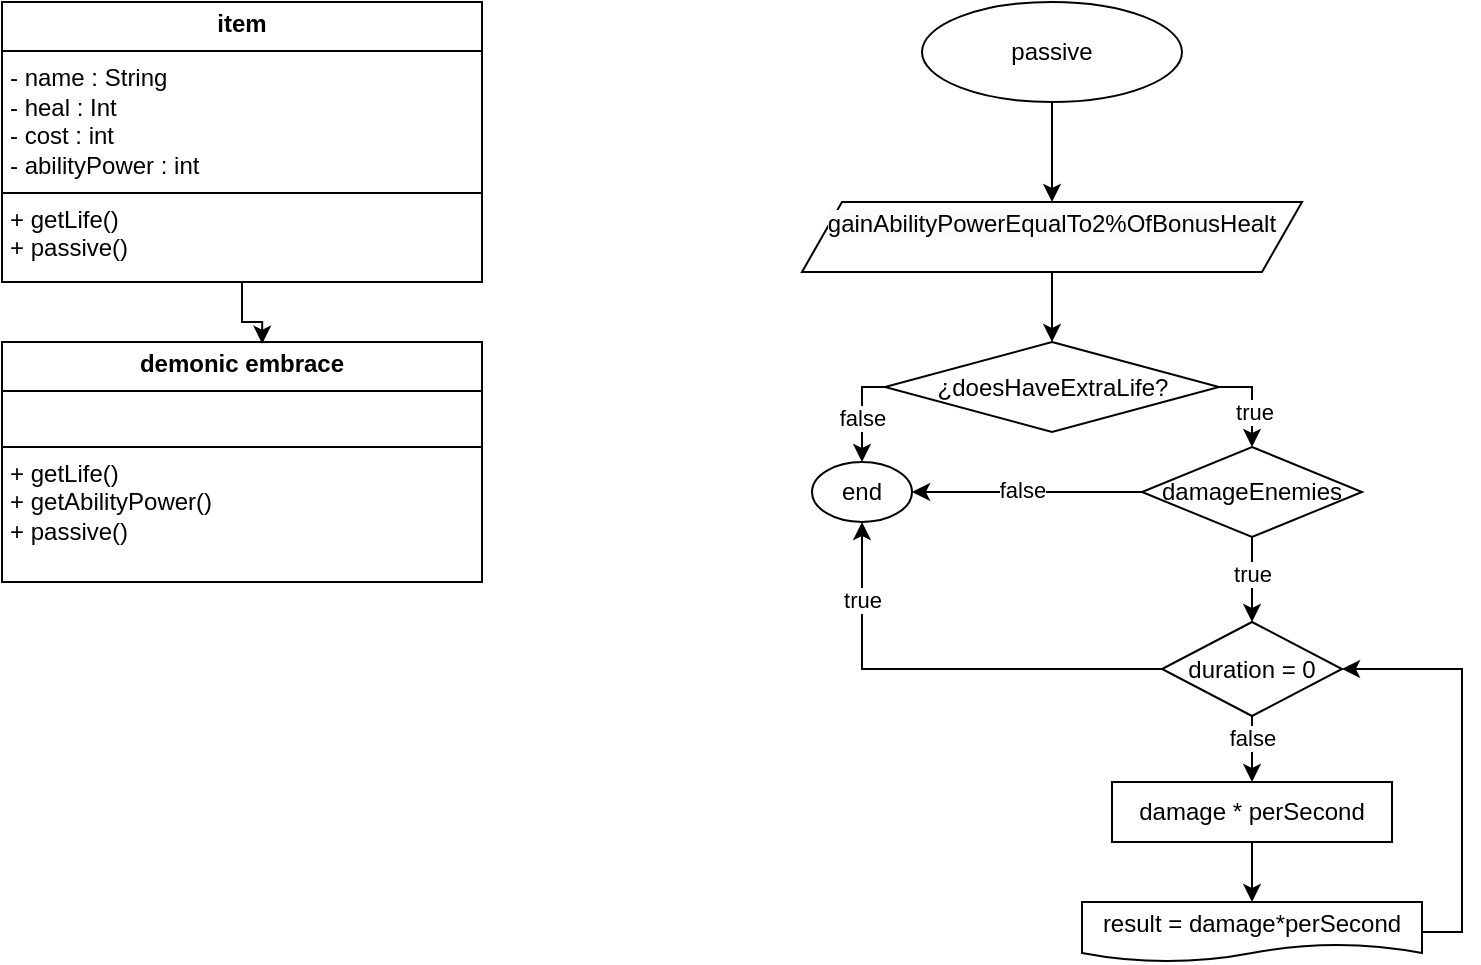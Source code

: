 <mxfile version="24.3.0" type="device">
  <diagram name="Page-1" id="VZ-QMsIv9FkYxZrvMwSJ">
    <mxGraphModel dx="989" dy="521" grid="1" gridSize="10" guides="1" tooltips="1" connect="1" arrows="1" fold="1" page="1" pageScale="1" pageWidth="850" pageHeight="1100" math="0" shadow="0">
      <root>
        <mxCell id="0" />
        <mxCell id="1" parent="0" />
        <mxCell id="Ake0VkzxOyYcg0XbJ1QT-1" value="&lt;p style=&quot;margin:0px;margin-top:4px;text-align:center;&quot;&gt;&lt;b&gt;demonic embrace&lt;/b&gt;&lt;/p&gt;&lt;hr size=&quot;1&quot; style=&quot;border-style:solid;&quot;&gt;&lt;p style=&quot;margin:0px;margin-left:4px;&quot;&gt;&lt;br&gt;&lt;/p&gt;&lt;hr size=&quot;1&quot; style=&quot;border-style:solid;&quot;&gt;&lt;p style=&quot;margin:0px;margin-left:4px;&quot;&gt;+ getLife()&lt;/p&gt;&lt;p style=&quot;margin:0px;margin-left:4px;&quot;&gt;+ getAbilityPower()&lt;/p&gt;&lt;p style=&quot;margin:0px;margin-left:4px;&quot;&gt;+ passive()&lt;/p&gt;" style="verticalAlign=top;align=left;overflow=fill;html=1;whiteSpace=wrap;" vertex="1" parent="1">
          <mxGeometry x="60" y="210" width="240" height="120" as="geometry" />
        </mxCell>
        <mxCell id="Ake0VkzxOyYcg0XbJ1QT-2" value="&lt;p style=&quot;margin:0px;margin-top:4px;text-align:center;&quot;&gt;&lt;b&gt;item&lt;/b&gt;&lt;/p&gt;&lt;hr size=&quot;1&quot; style=&quot;border-style:solid;&quot;&gt;&lt;p style=&quot;margin:0px;margin-left:4px;&quot;&gt;- name : String&lt;/p&gt;&lt;p style=&quot;margin:0px;margin-left:4px;&quot;&gt;- heal : Int&amp;nbsp;&lt;/p&gt;&lt;p style=&quot;margin:0px;margin-left:4px;&quot;&gt;- cost : int&lt;/p&gt;&lt;p style=&quot;margin:0px;margin-left:4px;&quot;&gt;- abilityPower : int&lt;/p&gt;&lt;hr size=&quot;1&quot; style=&quot;border-style:solid;&quot;&gt;&lt;p style=&quot;margin:0px;margin-left:4px;&quot;&gt;+ getLife()&lt;/p&gt;&lt;p style=&quot;margin:0px;margin-left:4px;&quot;&gt;+ passive()&lt;/p&gt;" style="verticalAlign=top;align=left;overflow=fill;html=1;whiteSpace=wrap;" vertex="1" parent="1">
          <mxGeometry x="60" y="40" width="240" height="140" as="geometry" />
        </mxCell>
        <mxCell id="Ake0VkzxOyYcg0XbJ1QT-3" style="edgeStyle=orthogonalEdgeStyle;rounded=0;orthogonalLoop=1;jettySize=auto;html=1;entryX=0.542;entryY=0.007;entryDx=0;entryDy=0;entryPerimeter=0;" edge="1" parent="1" source="Ake0VkzxOyYcg0XbJ1QT-2" target="Ake0VkzxOyYcg0XbJ1QT-1">
          <mxGeometry relative="1" as="geometry" />
        </mxCell>
        <mxCell id="Ake0VkzxOyYcg0XbJ1QT-39" style="edgeStyle=orthogonalEdgeStyle;rounded=0;orthogonalLoop=1;jettySize=auto;html=1;exitX=0.5;exitY=1;exitDx=0;exitDy=0;entryX=0.5;entryY=0;entryDx=0;entryDy=0;" edge="1" parent="1" source="Ake0VkzxOyYcg0XbJ1QT-7" target="Ake0VkzxOyYcg0XbJ1QT-38">
          <mxGeometry relative="1" as="geometry" />
        </mxCell>
        <mxCell id="Ake0VkzxOyYcg0XbJ1QT-7" value="passive" style="ellipse;whiteSpace=wrap;html=1;" vertex="1" parent="1">
          <mxGeometry x="520" y="40" width="130" height="50" as="geometry" />
        </mxCell>
        <mxCell id="Ake0VkzxOyYcg0XbJ1QT-31" style="edgeStyle=orthogonalEdgeStyle;rounded=0;orthogonalLoop=1;jettySize=auto;html=1;exitX=0;exitY=0.5;exitDx=0;exitDy=0;" edge="1" parent="1" source="Ake0VkzxOyYcg0XbJ1QT-16">
          <mxGeometry relative="1" as="geometry">
            <mxPoint x="490.0" y="270" as="targetPoint" />
          </mxGeometry>
        </mxCell>
        <mxCell id="Ake0VkzxOyYcg0XbJ1QT-33" value="false" style="edgeLabel;html=1;align=center;verticalAlign=middle;resizable=0;points=[];" vertex="1" connectable="0" parent="Ake0VkzxOyYcg0XbJ1QT-31">
          <mxGeometry x="0.073" relative="1" as="geometry">
            <mxPoint as="offset" />
          </mxGeometry>
        </mxCell>
        <mxCell id="Ake0VkzxOyYcg0XbJ1QT-45" style="edgeStyle=orthogonalEdgeStyle;rounded=0;orthogonalLoop=1;jettySize=auto;html=1;exitX=1;exitY=0.5;exitDx=0;exitDy=0;entryX=0.5;entryY=0;entryDx=0;entryDy=0;" edge="1" parent="1" source="Ake0VkzxOyYcg0XbJ1QT-16" target="Ake0VkzxOyYcg0XbJ1QT-44">
          <mxGeometry relative="1" as="geometry" />
        </mxCell>
        <mxCell id="Ake0VkzxOyYcg0XbJ1QT-48" value="true" style="edgeLabel;html=1;align=center;verticalAlign=middle;resizable=0;points=[];" vertex="1" connectable="0" parent="Ake0VkzxOyYcg0XbJ1QT-45">
          <mxGeometry x="0.226" y="1" relative="1" as="geometry">
            <mxPoint as="offset" />
          </mxGeometry>
        </mxCell>
        <mxCell id="Ake0VkzxOyYcg0XbJ1QT-16" value="¿doesHaveExtraLife?" style="rhombus;whiteSpace=wrap;html=1;" vertex="1" parent="1">
          <mxGeometry x="501.5" y="210" width="167" height="45" as="geometry" />
        </mxCell>
        <mxCell id="Ake0VkzxOyYcg0XbJ1QT-34" value="end" style="ellipse;whiteSpace=wrap;html=1;" vertex="1" parent="1">
          <mxGeometry x="465" y="270" width="50" height="30" as="geometry" />
        </mxCell>
        <mxCell id="Ake0VkzxOyYcg0XbJ1QT-42" style="edgeStyle=orthogonalEdgeStyle;rounded=0;orthogonalLoop=1;jettySize=auto;html=1;exitX=0.5;exitY=1;exitDx=0;exitDy=0;entryX=0.5;entryY=0;entryDx=0;entryDy=0;" edge="1" parent="1" source="Ake0VkzxOyYcg0XbJ1QT-38" target="Ake0VkzxOyYcg0XbJ1QT-16">
          <mxGeometry relative="1" as="geometry" />
        </mxCell>
        <mxCell id="Ake0VkzxOyYcg0XbJ1QT-38" value="&#xa;&lt;span style=&quot;color: rgb(0, 0, 0); font-family: Helvetica; font-size: 12px; font-style: normal; font-variant-ligatures: normal; font-variant-caps: normal; font-weight: 400; letter-spacing: normal; orphans: 2; text-align: center; text-indent: 0px; text-transform: none; widows: 2; word-spacing: 0px; -webkit-text-stroke-width: 0px; white-space: normal; background-color: rgb(251, 251, 251); text-decoration-thickness: initial; text-decoration-style: initial; text-decoration-color: initial; display: inline !important; float: none;&quot;&gt;gainAbilityPowerEqualTo2%OfBonusHealt&lt;/span&gt;&#xa;&#xa;" style="shape=parallelogram;perimeter=parallelogramPerimeter;whiteSpace=wrap;html=1;fixedSize=1;" vertex="1" parent="1">
          <mxGeometry x="460" y="140" width="250" height="35" as="geometry" />
        </mxCell>
        <mxCell id="Ake0VkzxOyYcg0XbJ1QT-46" style="edgeStyle=orthogonalEdgeStyle;rounded=0;orthogonalLoop=1;jettySize=auto;html=1;exitX=0;exitY=0.5;exitDx=0;exitDy=0;entryX=1;entryY=0.5;entryDx=0;entryDy=0;" edge="1" parent="1" source="Ake0VkzxOyYcg0XbJ1QT-44" target="Ake0VkzxOyYcg0XbJ1QT-34">
          <mxGeometry relative="1" as="geometry" />
        </mxCell>
        <mxCell id="Ake0VkzxOyYcg0XbJ1QT-47" value="false" style="edgeLabel;html=1;align=center;verticalAlign=middle;resizable=0;points=[];" vertex="1" connectable="0" parent="Ake0VkzxOyYcg0XbJ1QT-46">
          <mxGeometry x="0.05" y="-1" relative="1" as="geometry">
            <mxPoint as="offset" />
          </mxGeometry>
        </mxCell>
        <mxCell id="Ake0VkzxOyYcg0XbJ1QT-53" style="edgeStyle=orthogonalEdgeStyle;rounded=0;orthogonalLoop=1;jettySize=auto;html=1;exitX=0.5;exitY=1;exitDx=0;exitDy=0;entryX=0.5;entryY=0;entryDx=0;entryDy=0;" edge="1" parent="1" source="Ake0VkzxOyYcg0XbJ1QT-44" target="Ake0VkzxOyYcg0XbJ1QT-52">
          <mxGeometry relative="1" as="geometry" />
        </mxCell>
        <mxCell id="Ake0VkzxOyYcg0XbJ1QT-54" value="true" style="edgeLabel;html=1;align=center;verticalAlign=middle;resizable=0;points=[];" vertex="1" connectable="0" parent="Ake0VkzxOyYcg0XbJ1QT-53">
          <mxGeometry x="-0.134" relative="1" as="geometry">
            <mxPoint as="offset" />
          </mxGeometry>
        </mxCell>
        <mxCell id="Ake0VkzxOyYcg0XbJ1QT-44" value="damageEnemies" style="rhombus;whiteSpace=wrap;html=1;" vertex="1" parent="1">
          <mxGeometry x="630" y="262.5" width="110" height="45" as="geometry" />
        </mxCell>
        <mxCell id="Ake0VkzxOyYcg0XbJ1QT-60" style="edgeStyle=orthogonalEdgeStyle;rounded=0;orthogonalLoop=1;jettySize=auto;html=1;exitX=0.5;exitY=1;exitDx=0;exitDy=0;entryX=0.5;entryY=0;entryDx=0;entryDy=0;" edge="1" parent="1" source="Ake0VkzxOyYcg0XbJ1QT-50" target="Ake0VkzxOyYcg0XbJ1QT-59">
          <mxGeometry relative="1" as="geometry" />
        </mxCell>
        <mxCell id="Ake0VkzxOyYcg0XbJ1QT-50" value="damage * perSecond" style="rounded=0;whiteSpace=wrap;html=1;" vertex="1" parent="1">
          <mxGeometry x="615" y="430" width="140" height="30" as="geometry" />
        </mxCell>
        <mxCell id="Ake0VkzxOyYcg0XbJ1QT-55" style="edgeStyle=orthogonalEdgeStyle;rounded=0;orthogonalLoop=1;jettySize=auto;html=1;exitX=0;exitY=0.5;exitDx=0;exitDy=0;entryX=0.5;entryY=1;entryDx=0;entryDy=0;" edge="1" parent="1" source="Ake0VkzxOyYcg0XbJ1QT-52" target="Ake0VkzxOyYcg0XbJ1QT-34">
          <mxGeometry relative="1" as="geometry" />
        </mxCell>
        <mxCell id="Ake0VkzxOyYcg0XbJ1QT-56" value="true" style="edgeLabel;html=1;align=center;verticalAlign=middle;resizable=0;points=[];" vertex="1" connectable="0" parent="Ake0VkzxOyYcg0XbJ1QT-55">
          <mxGeometry x="0.657" relative="1" as="geometry">
            <mxPoint as="offset" />
          </mxGeometry>
        </mxCell>
        <mxCell id="Ake0VkzxOyYcg0XbJ1QT-57" style="edgeStyle=orthogonalEdgeStyle;rounded=0;orthogonalLoop=1;jettySize=auto;html=1;exitX=0.5;exitY=1;exitDx=0;exitDy=0;entryX=0.5;entryY=0;entryDx=0;entryDy=0;" edge="1" parent="1" source="Ake0VkzxOyYcg0XbJ1QT-52" target="Ake0VkzxOyYcg0XbJ1QT-50">
          <mxGeometry relative="1" as="geometry" />
        </mxCell>
        <mxCell id="Ake0VkzxOyYcg0XbJ1QT-58" value="false" style="edgeLabel;html=1;align=center;verticalAlign=middle;resizable=0;points=[];" vertex="1" connectable="0" parent="Ake0VkzxOyYcg0XbJ1QT-57">
          <mxGeometry x="-0.335" relative="1" as="geometry">
            <mxPoint as="offset" />
          </mxGeometry>
        </mxCell>
        <mxCell id="Ake0VkzxOyYcg0XbJ1QT-52" value="duration = 0" style="rhombus;whiteSpace=wrap;html=1;" vertex="1" parent="1">
          <mxGeometry x="640" y="350" width="90" height="47" as="geometry" />
        </mxCell>
        <mxCell id="Ake0VkzxOyYcg0XbJ1QT-61" style="edgeStyle=orthogonalEdgeStyle;rounded=0;orthogonalLoop=1;jettySize=auto;html=1;exitX=1;exitY=0.5;exitDx=0;exitDy=0;entryX=1;entryY=0.5;entryDx=0;entryDy=0;" edge="1" parent="1" source="Ake0VkzxOyYcg0XbJ1QT-59" target="Ake0VkzxOyYcg0XbJ1QT-52">
          <mxGeometry relative="1" as="geometry" />
        </mxCell>
        <mxCell id="Ake0VkzxOyYcg0XbJ1QT-59" value="result = damage*perSecond" style="shape=document;whiteSpace=wrap;html=1;boundedLbl=1;" vertex="1" parent="1">
          <mxGeometry x="600" y="490" width="170" height="30" as="geometry" />
        </mxCell>
      </root>
    </mxGraphModel>
  </diagram>
</mxfile>
